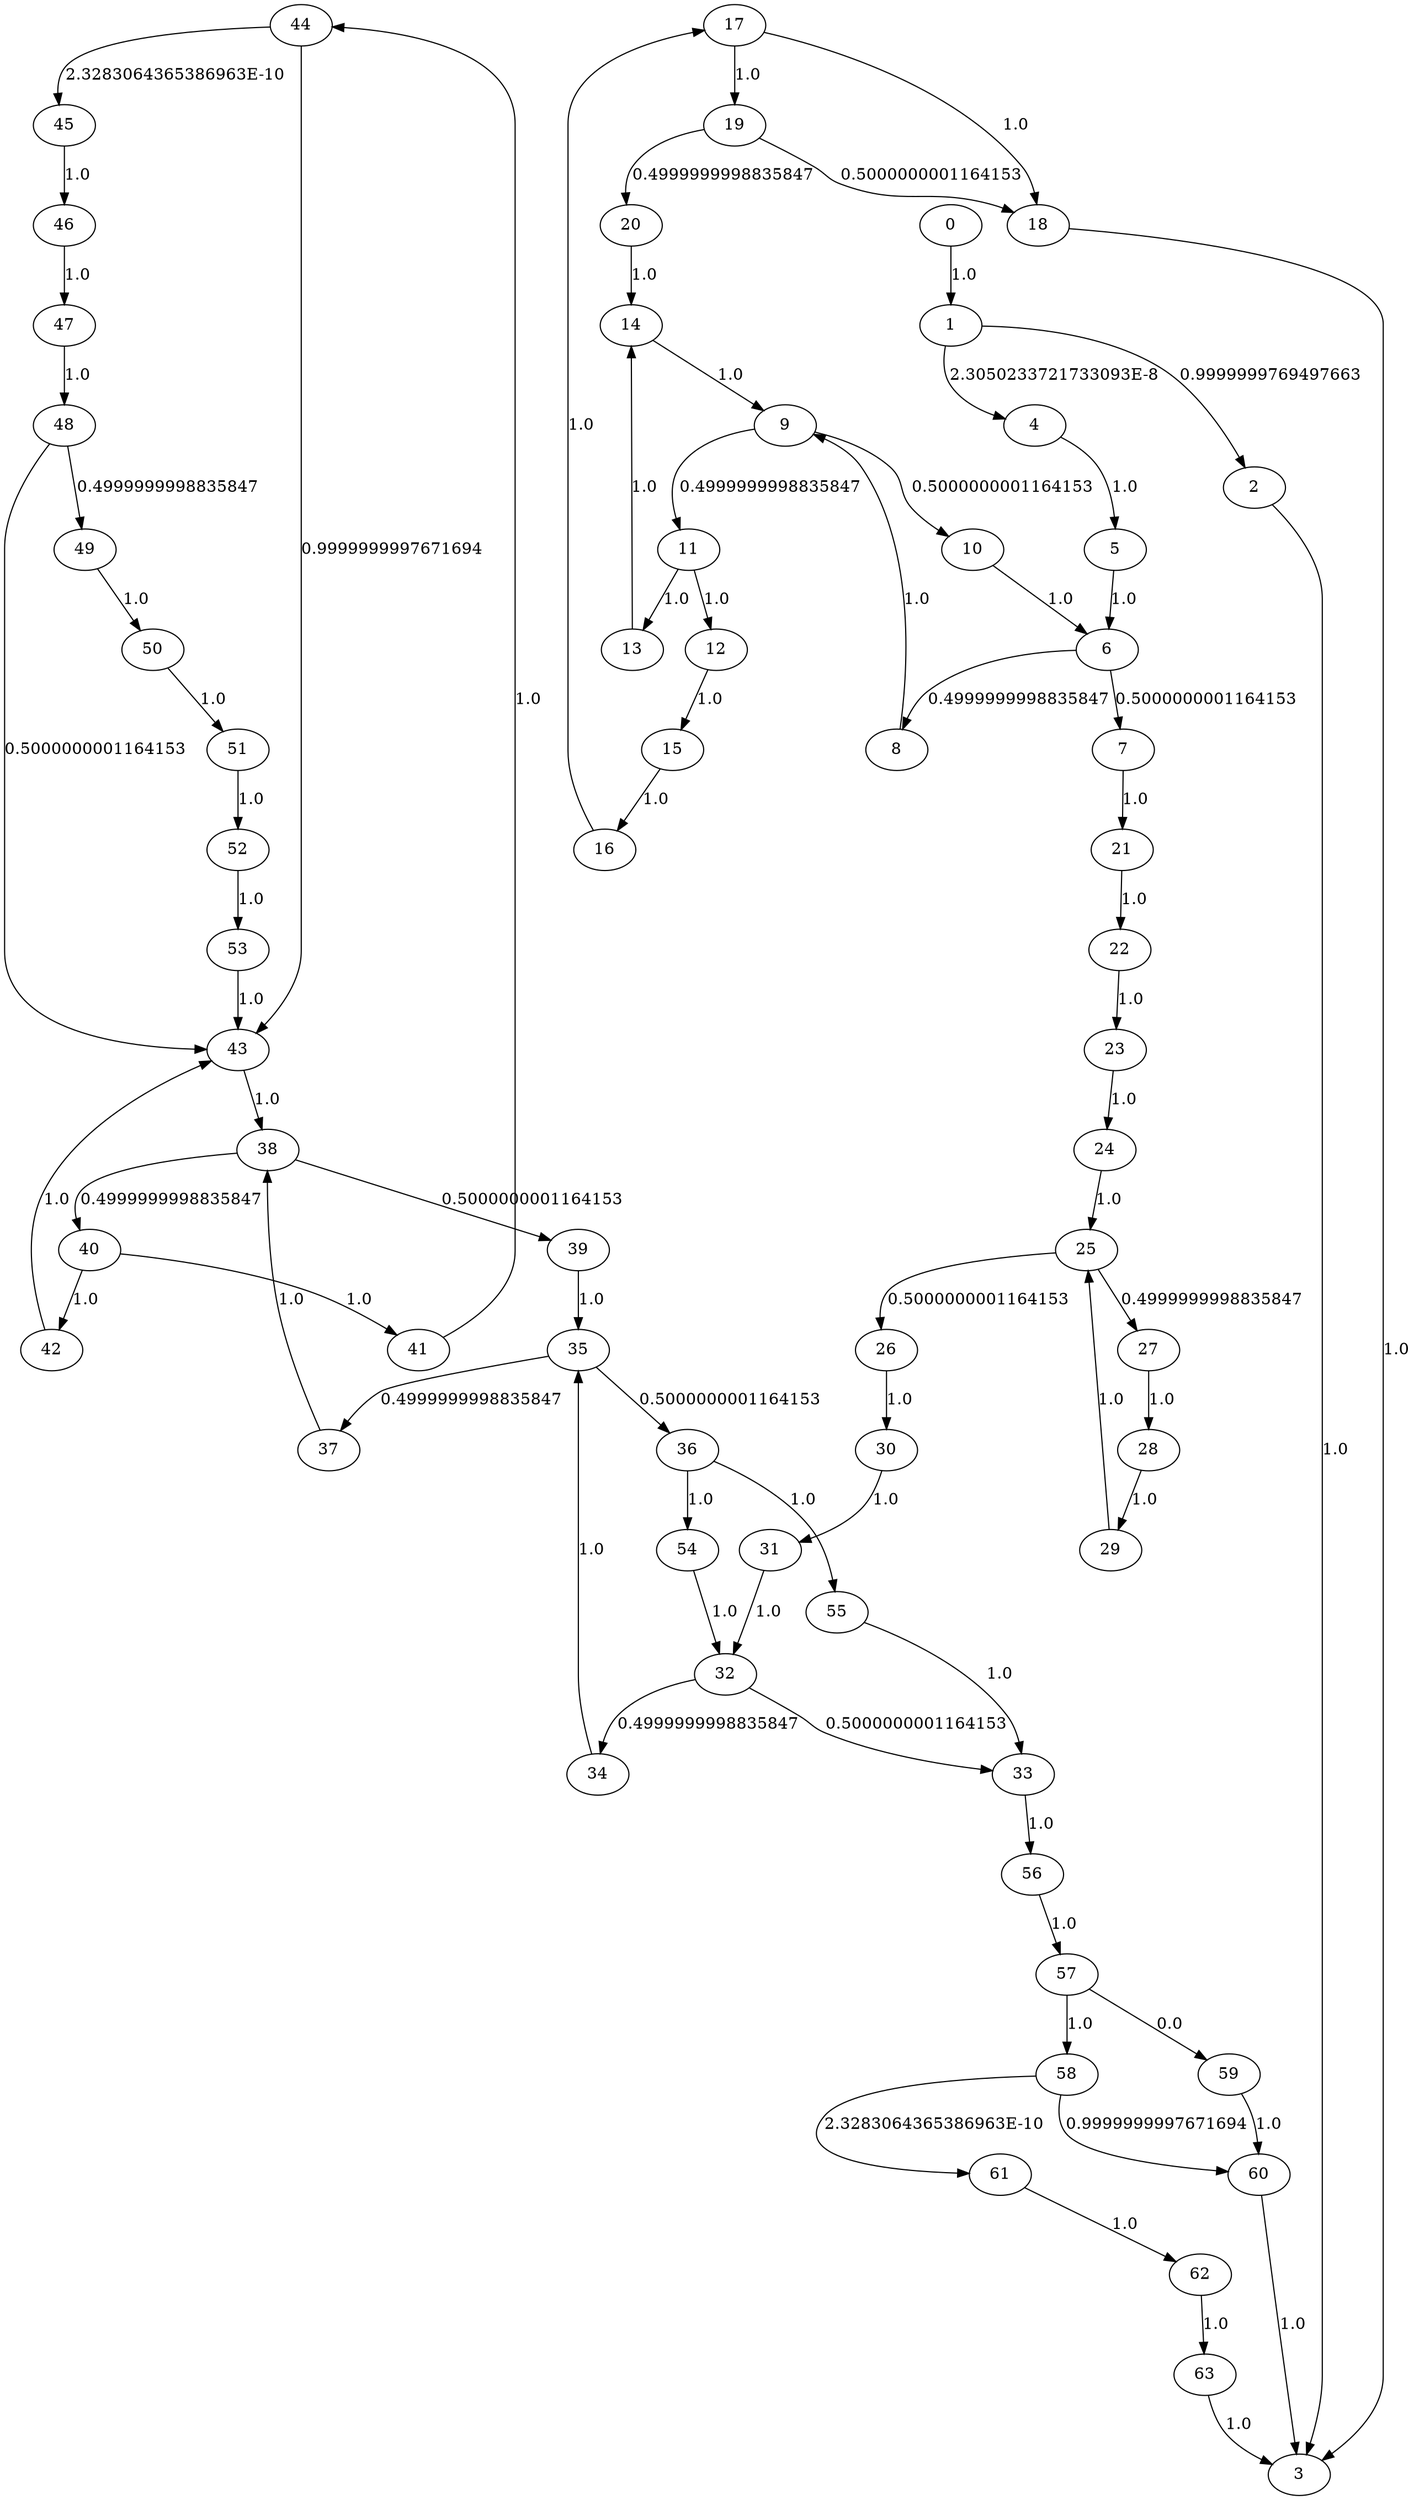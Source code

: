 digraph {
	44 -> 43[label= "0.9999999997671694"];
	44 -> 45[label= "2.3283064365386963E-10"];
	45 -> 46[label= "1.0"];
	46 -> 47[label= "1.0"];
	47 -> 48[label= "1.0"];
	48 -> 43[label= "0.5000000001164153"];
	48 -> 49[label= "0.4999999998835847"];
	49 -> 50[label= "1.0"];
	50 -> 51[label= "1.0"];
	51 -> 52[label= "1.0"];
	52 -> 53[label= "1.0"];
	53 -> 43[label= "1.0"];
	10 -> 6[label= "1.0"];
	54 -> 32[label= "1.0"];
	11 -> 12[label= "1.0"];
	11 -> 13[label= "1.0"];
	55 -> 33[label= "1.0"];
	12 -> 15[label= "1.0"];
	56 -> 57[label= "1.0"];
	13 -> 14[label= "1.0"];
	57 -> 58[label= "1.0"];
	57 -> 59[label= "0.0"];
	14 -> 9[label= "1.0"];
	58 -> 60[label= "0.9999999997671694"];
	58 -> 61[label= "2.3283064365386963E-10"];
	15 -> 16[label= "1.0"];
	59 -> 60[label= "1.0"];
	16 -> 17[label= "1.0"];
	17 -> 18[label= "1.0"];
	17 -> 19[label= "1.0"];
	18 -> 3[label= "1.0"];
	19 -> 20[label= "0.4999999998835847"];
	19 -> 18[label= "0.5000000001164153"];
	0 -> 1[label= "1.0"];
	1 -> 4[label= "2.3050233721733093E-8"];
	1 -> 2[label= "0.9999999769497663"];
	2 -> 3[label= "1.0"];
	4 -> 5[label= "1.0"];
	5 -> 6[label= "1.0"];
	6 -> 7[label= "0.5000000001164153"];
	6 -> 8[label= "0.4999999998835847"];
	7 -> 21[label= "1.0"];
	8 -> 9[label= "1.0"];
	9 -> 10[label= "0.5000000001164153"];
	9 -> 11[label= "0.4999999998835847"];
	60 -> 3[label= "1.0"];
	61 -> 62[label= "1.0"];
	62 -> 63[label= "1.0"];
	63 -> 3[label= "1.0"];
	20 -> 14[label= "1.0"];
	21 -> 22[label= "1.0"];
	22 -> 23[label= "1.0"];
	23 -> 24[label= "1.0"];
	24 -> 25[label= "1.0"];
	25 -> 26[label= "0.5000000001164153"];
	25 -> 27[label= "0.4999999998835847"];
	26 -> 30[label= "1.0"];
	27 -> 28[label= "1.0"];
	28 -> 29[label= "1.0"];
	29 -> 25[label= "1.0"];
	30 -> 31[label= "1.0"];
	31 -> 32[label= "1.0"];
	32 -> 33[label= "0.5000000001164153"];
	32 -> 34[label= "0.4999999998835847"];
	33 -> 56[label= "1.0"];
	34 -> 35[label= "1.0"];
	35 -> 36[label= "0.5000000001164153"];
	35 -> 37[label= "0.4999999998835847"];
	36 -> 54[label= "1.0"];
	36 -> 55[label= "1.0"];
	37 -> 38[label= "1.0"];
	38 -> 39[label= "0.5000000001164153"];
	38 -> 40[label= "0.4999999998835847"];
	39 -> 35[label= "1.0"];
	40 -> 41[label= "1.0"];
	40 -> 42[label= "1.0"];
	41 -> 44[label= "1.0"];
	42 -> 43[label= "1.0"];
	43 -> 38[label= "1.0"];
}